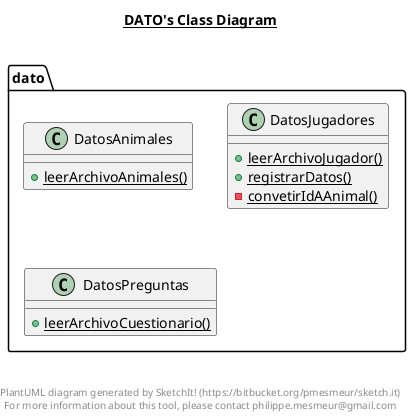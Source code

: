 @startuml

title __DATO's Class Diagram__\n

  namespace dato {
    class dato.DatosAnimales {
        {static} + leerArchivoAnimales()
    }
  }
  

  namespace dato {
    class dato.DatosJugadores {
        {static} + leerArchivoJugador()
        {static} + registrarDatos()
        {static} - convetirIdAAnimal()
    }
  }
  

  namespace dato {
    class dato.DatosPreguntas {
        {static} + leerArchivoCuestionario()
    }
  }
  



right footer


PlantUML diagram generated by SketchIt! (https://bitbucket.org/pmesmeur/sketch.it)
For more information about this tool, please contact philippe.mesmeur@gmail.com
endfooter

@enduml

